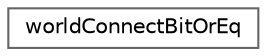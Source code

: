 digraph "Graphical Class Hierarchy"
{
 // LATEX_PDF_SIZE
  bgcolor="transparent";
  edge [fontname=Helvetica,fontsize=10,labelfontname=Helvetica,labelfontsize=10];
  node [fontname=Helvetica,fontsize=10,shape=box,height=0.2,width=0.4];
  rankdir="LR";
  Node0 [id="Node000000",label="worldConnectBitOrEq",height=0.2,width=0.4,color="grey40", fillcolor="white", style="filled",URL="$structFoam_1_1worldConnectBitOrEq.html",tooltip=" "];
}
